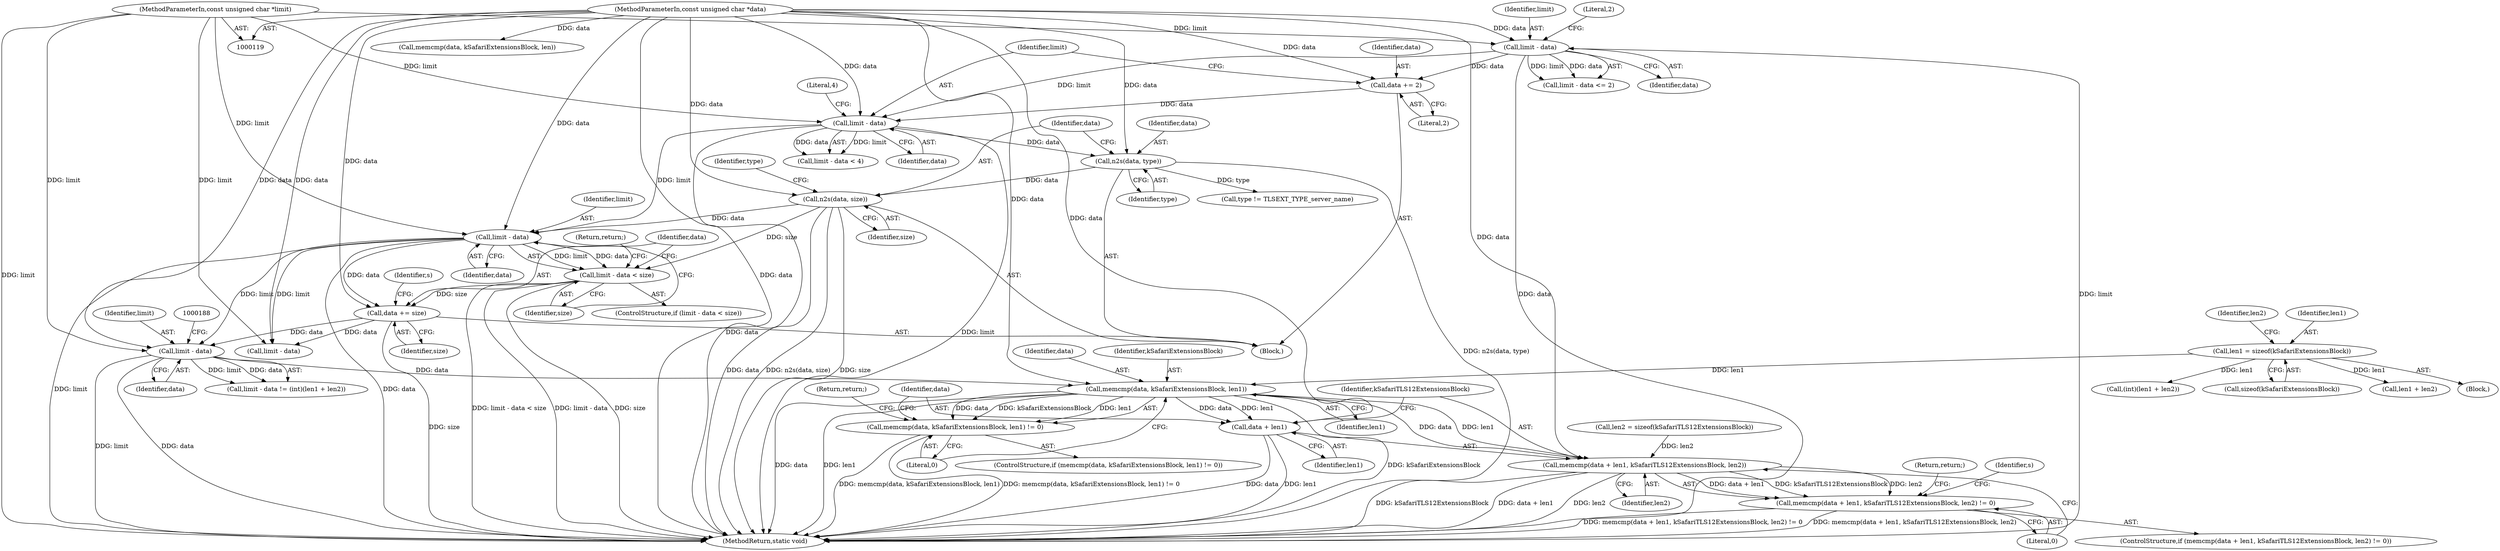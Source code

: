 digraph "0_openssl_a004e72b95835136d3f1ea90517f706c24c03da7_1@API" {
"1000195" [label="(Call,memcmp(data, kSafariExtensionsBlock, len1))"];
"1000184" [label="(Call,limit - data)"];
"1000158" [label="(Call,limit - data)"];
"1000140" [label="(Call,limit - data)"];
"1000130" [label="(Call,limit - data)"];
"1000122" [label="(MethodParameterIn,const unsigned char *limit)"];
"1000121" [label="(MethodParameterIn,const unsigned char *data)"];
"1000135" [label="(Call,data += 2)"];
"1000148" [label="(Call,n2s(data, size))"];
"1000145" [label="(Call,n2s(data, type))"];
"1000163" [label="(Call,data += size)"];
"1000157" [label="(Call,limit - data < size)"];
"1000173" [label="(Call,len1 = sizeof(kSafariExtensionsBlock))"];
"1000194" [label="(Call,memcmp(data, kSafariExtensionsBlock, len1) != 0)"];
"1000203" [label="(Call,memcmp(data + len1, kSafariTLS12ExtensionsBlock, len2))"];
"1000202" [label="(Call,memcmp(data + len1, kSafariTLS12ExtensionsBlock, len2) != 0)"];
"1000204" [label="(Call,data + len1)"];
"1000157" [label="(Call,limit - data < size)"];
"1000123" [label="(Block,)"];
"1000136" [label="(Identifier,data)"];
"1000121" [label="(MethodParameterIn,const unsigned char *data)"];
"1000174" [label="(Identifier,len1)"];
"1000206" [label="(Identifier,len1)"];
"1000158" [label="(Call,limit - data)"];
"1000209" [label="(Literal,0)"];
"1000187" [label="(Call,(int)(len1 + len2))"];
"1000148" [label="(Call,n2s(data, size))"];
"1000183" [label="(Call,limit - data != (int)(len1 + len2))"];
"1000129" [label="(Call,limit - data <= 2)"];
"1000193" [label="(ControlStructure,if (memcmp(data, kSafariExtensionsBlock, len1) != 0))"];
"1000178" [label="(Call,len2 = sizeof(kSafariTLS12ExtensionsBlock))"];
"1000159" [label="(Identifier,limit)"];
"1000205" [label="(Identifier,data)"];
"1000200" [label="(Return,return;)"];
"1000199" [label="(Literal,0)"];
"1000184" [label="(Call,limit - data)"];
"1000194" [label="(Call,memcmp(data, kSafariExtensionsBlock, len1) != 0)"];
"1000186" [label="(Identifier,data)"];
"1000142" [label="(Identifier,data)"];
"1000207" [label="(Identifier,kSafariTLS12ExtensionsBlock)"];
"1000169" [label="(Identifier,s)"];
"1000185" [label="(Identifier,limit)"];
"1000229" [label="(Call,memcmp(data, kSafariExtensionsBlock, len))"];
"1000208" [label="(Identifier,len2)"];
"1000196" [label="(Identifier,data)"];
"1000152" [label="(Call,type != TLSEXT_TYPE_server_name)"];
"1000133" [label="(Literal,2)"];
"1000137" [label="(Literal,2)"];
"1000162" [label="(Return,return;)"];
"1000202" [label="(Call,memcmp(data + len1, kSafariTLS12ExtensionsBlock, len2) != 0)"];
"1000189" [label="(Call,len1 + len2)"];
"1000140" [label="(Call,limit - data)"];
"1000149" [label="(Identifier,data)"];
"1000135" [label="(Call,data += 2)"];
"1000204" [label="(Call,data + len1)"];
"1000203" [label="(Call,memcmp(data + len1, kSafariTLS12ExtensionsBlock, len2))"];
"1000210" [label="(Return,return;)"];
"1000146" [label="(Identifier,data)"];
"1000165" [label="(Identifier,size)"];
"1000195" [label="(Call,memcmp(data, kSafariExtensionsBlock, len1))"];
"1000141" [label="(Identifier,limit)"];
"1000164" [label="(Identifier,data)"];
"1000171" [label="(Block,)"];
"1000173" [label="(Call,len1 = sizeof(kSafariExtensionsBlock))"];
"1000163" [label="(Call,data += size)"];
"1000161" [label="(Identifier,size)"];
"1000143" [label="(Literal,4)"];
"1000122" [label="(MethodParameterIn,const unsigned char *limit)"];
"1000139" [label="(Call,limit - data < 4)"];
"1000150" [label="(Identifier,size)"];
"1000156" [label="(ControlStructure,if (limit - data < size))"];
"1000198" [label="(Identifier,len1)"];
"1000201" [label="(ControlStructure,if (memcmp(data + len1, kSafariTLS12ExtensionsBlock, len2) != 0))"];
"1000145" [label="(Call,n2s(data, type))"];
"1000147" [label="(Identifier,type)"];
"1000179" [label="(Identifier,len2)"];
"1000220" [label="(Call,limit - data)"];
"1000132" [label="(Identifier,data)"];
"1000160" [label="(Identifier,data)"];
"1000130" [label="(Call,limit - data)"];
"1000153" [label="(Identifier,type)"];
"1000242" [label="(MethodReturn,static void)"];
"1000197" [label="(Identifier,kSafariExtensionsBlock)"];
"1000175" [label="(Call,sizeof(kSafariExtensionsBlock))"];
"1000131" [label="(Identifier,limit)"];
"1000238" [label="(Identifier,s)"];
"1000195" -> "1000194"  [label="AST: "];
"1000195" -> "1000198"  [label="CFG: "];
"1000196" -> "1000195"  [label="AST: "];
"1000197" -> "1000195"  [label="AST: "];
"1000198" -> "1000195"  [label="AST: "];
"1000199" -> "1000195"  [label="CFG: "];
"1000195" -> "1000242"  [label="DDG: kSafariExtensionsBlock"];
"1000195" -> "1000242"  [label="DDG: data"];
"1000195" -> "1000242"  [label="DDG: len1"];
"1000195" -> "1000194"  [label="DDG: data"];
"1000195" -> "1000194"  [label="DDG: kSafariExtensionsBlock"];
"1000195" -> "1000194"  [label="DDG: len1"];
"1000184" -> "1000195"  [label="DDG: data"];
"1000121" -> "1000195"  [label="DDG: data"];
"1000173" -> "1000195"  [label="DDG: len1"];
"1000195" -> "1000203"  [label="DDG: data"];
"1000195" -> "1000203"  [label="DDG: len1"];
"1000195" -> "1000204"  [label="DDG: data"];
"1000195" -> "1000204"  [label="DDG: len1"];
"1000184" -> "1000183"  [label="AST: "];
"1000184" -> "1000186"  [label="CFG: "];
"1000185" -> "1000184"  [label="AST: "];
"1000186" -> "1000184"  [label="AST: "];
"1000188" -> "1000184"  [label="CFG: "];
"1000184" -> "1000242"  [label="DDG: limit"];
"1000184" -> "1000242"  [label="DDG: data"];
"1000184" -> "1000183"  [label="DDG: limit"];
"1000184" -> "1000183"  [label="DDG: data"];
"1000158" -> "1000184"  [label="DDG: limit"];
"1000122" -> "1000184"  [label="DDG: limit"];
"1000163" -> "1000184"  [label="DDG: data"];
"1000121" -> "1000184"  [label="DDG: data"];
"1000158" -> "1000157"  [label="AST: "];
"1000158" -> "1000160"  [label="CFG: "];
"1000159" -> "1000158"  [label="AST: "];
"1000160" -> "1000158"  [label="AST: "];
"1000161" -> "1000158"  [label="CFG: "];
"1000158" -> "1000242"  [label="DDG: limit"];
"1000158" -> "1000242"  [label="DDG: data"];
"1000158" -> "1000157"  [label="DDG: limit"];
"1000158" -> "1000157"  [label="DDG: data"];
"1000140" -> "1000158"  [label="DDG: limit"];
"1000122" -> "1000158"  [label="DDG: limit"];
"1000148" -> "1000158"  [label="DDG: data"];
"1000121" -> "1000158"  [label="DDG: data"];
"1000158" -> "1000163"  [label="DDG: data"];
"1000158" -> "1000220"  [label="DDG: limit"];
"1000140" -> "1000139"  [label="AST: "];
"1000140" -> "1000142"  [label="CFG: "];
"1000141" -> "1000140"  [label="AST: "];
"1000142" -> "1000140"  [label="AST: "];
"1000143" -> "1000140"  [label="CFG: "];
"1000140" -> "1000242"  [label="DDG: data"];
"1000140" -> "1000242"  [label="DDG: limit"];
"1000140" -> "1000139"  [label="DDG: limit"];
"1000140" -> "1000139"  [label="DDG: data"];
"1000130" -> "1000140"  [label="DDG: limit"];
"1000122" -> "1000140"  [label="DDG: limit"];
"1000135" -> "1000140"  [label="DDG: data"];
"1000121" -> "1000140"  [label="DDG: data"];
"1000140" -> "1000145"  [label="DDG: data"];
"1000130" -> "1000129"  [label="AST: "];
"1000130" -> "1000132"  [label="CFG: "];
"1000131" -> "1000130"  [label="AST: "];
"1000132" -> "1000130"  [label="AST: "];
"1000133" -> "1000130"  [label="CFG: "];
"1000130" -> "1000242"  [label="DDG: data"];
"1000130" -> "1000242"  [label="DDG: limit"];
"1000130" -> "1000129"  [label="DDG: limit"];
"1000130" -> "1000129"  [label="DDG: data"];
"1000122" -> "1000130"  [label="DDG: limit"];
"1000121" -> "1000130"  [label="DDG: data"];
"1000130" -> "1000135"  [label="DDG: data"];
"1000122" -> "1000119"  [label="AST: "];
"1000122" -> "1000242"  [label="DDG: limit"];
"1000122" -> "1000220"  [label="DDG: limit"];
"1000121" -> "1000119"  [label="AST: "];
"1000121" -> "1000242"  [label="DDG: data"];
"1000121" -> "1000135"  [label="DDG: data"];
"1000121" -> "1000145"  [label="DDG: data"];
"1000121" -> "1000148"  [label="DDG: data"];
"1000121" -> "1000163"  [label="DDG: data"];
"1000121" -> "1000203"  [label="DDG: data"];
"1000121" -> "1000204"  [label="DDG: data"];
"1000121" -> "1000220"  [label="DDG: data"];
"1000121" -> "1000229"  [label="DDG: data"];
"1000135" -> "1000123"  [label="AST: "];
"1000135" -> "1000137"  [label="CFG: "];
"1000136" -> "1000135"  [label="AST: "];
"1000137" -> "1000135"  [label="AST: "];
"1000141" -> "1000135"  [label="CFG: "];
"1000148" -> "1000123"  [label="AST: "];
"1000148" -> "1000150"  [label="CFG: "];
"1000149" -> "1000148"  [label="AST: "];
"1000150" -> "1000148"  [label="AST: "];
"1000153" -> "1000148"  [label="CFG: "];
"1000148" -> "1000242"  [label="DDG: data"];
"1000148" -> "1000242"  [label="DDG: n2s(data, size)"];
"1000148" -> "1000242"  [label="DDG: size"];
"1000145" -> "1000148"  [label="DDG: data"];
"1000148" -> "1000157"  [label="DDG: size"];
"1000145" -> "1000123"  [label="AST: "];
"1000145" -> "1000147"  [label="CFG: "];
"1000146" -> "1000145"  [label="AST: "];
"1000147" -> "1000145"  [label="AST: "];
"1000149" -> "1000145"  [label="CFG: "];
"1000145" -> "1000242"  [label="DDG: n2s(data, type)"];
"1000145" -> "1000152"  [label="DDG: type"];
"1000163" -> "1000123"  [label="AST: "];
"1000163" -> "1000165"  [label="CFG: "];
"1000164" -> "1000163"  [label="AST: "];
"1000165" -> "1000163"  [label="AST: "];
"1000169" -> "1000163"  [label="CFG: "];
"1000163" -> "1000242"  [label="DDG: size"];
"1000157" -> "1000163"  [label="DDG: size"];
"1000163" -> "1000220"  [label="DDG: data"];
"1000157" -> "1000156"  [label="AST: "];
"1000157" -> "1000161"  [label="CFG: "];
"1000161" -> "1000157"  [label="AST: "];
"1000162" -> "1000157"  [label="CFG: "];
"1000164" -> "1000157"  [label="CFG: "];
"1000157" -> "1000242"  [label="DDG: limit - data < size"];
"1000157" -> "1000242"  [label="DDG: limit - data"];
"1000157" -> "1000242"  [label="DDG: size"];
"1000173" -> "1000171"  [label="AST: "];
"1000173" -> "1000175"  [label="CFG: "];
"1000174" -> "1000173"  [label="AST: "];
"1000175" -> "1000173"  [label="AST: "];
"1000179" -> "1000173"  [label="CFG: "];
"1000173" -> "1000187"  [label="DDG: len1"];
"1000173" -> "1000189"  [label="DDG: len1"];
"1000194" -> "1000193"  [label="AST: "];
"1000194" -> "1000199"  [label="CFG: "];
"1000199" -> "1000194"  [label="AST: "];
"1000200" -> "1000194"  [label="CFG: "];
"1000205" -> "1000194"  [label="CFG: "];
"1000194" -> "1000242"  [label="DDG: memcmp(data, kSafariExtensionsBlock, len1) != 0"];
"1000194" -> "1000242"  [label="DDG: memcmp(data, kSafariExtensionsBlock, len1)"];
"1000203" -> "1000202"  [label="AST: "];
"1000203" -> "1000208"  [label="CFG: "];
"1000204" -> "1000203"  [label="AST: "];
"1000207" -> "1000203"  [label="AST: "];
"1000208" -> "1000203"  [label="AST: "];
"1000209" -> "1000203"  [label="CFG: "];
"1000203" -> "1000242"  [label="DDG: len2"];
"1000203" -> "1000242"  [label="DDG: kSafariTLS12ExtensionsBlock"];
"1000203" -> "1000242"  [label="DDG: data + len1"];
"1000203" -> "1000202"  [label="DDG: data + len1"];
"1000203" -> "1000202"  [label="DDG: kSafariTLS12ExtensionsBlock"];
"1000203" -> "1000202"  [label="DDG: len2"];
"1000178" -> "1000203"  [label="DDG: len2"];
"1000202" -> "1000201"  [label="AST: "];
"1000202" -> "1000209"  [label="CFG: "];
"1000209" -> "1000202"  [label="AST: "];
"1000210" -> "1000202"  [label="CFG: "];
"1000238" -> "1000202"  [label="CFG: "];
"1000202" -> "1000242"  [label="DDG: memcmp(data + len1, kSafariTLS12ExtensionsBlock, len2)"];
"1000202" -> "1000242"  [label="DDG: memcmp(data + len1, kSafariTLS12ExtensionsBlock, len2) != 0"];
"1000204" -> "1000206"  [label="CFG: "];
"1000205" -> "1000204"  [label="AST: "];
"1000206" -> "1000204"  [label="AST: "];
"1000207" -> "1000204"  [label="CFG: "];
"1000204" -> "1000242"  [label="DDG: data"];
"1000204" -> "1000242"  [label="DDG: len1"];
}
